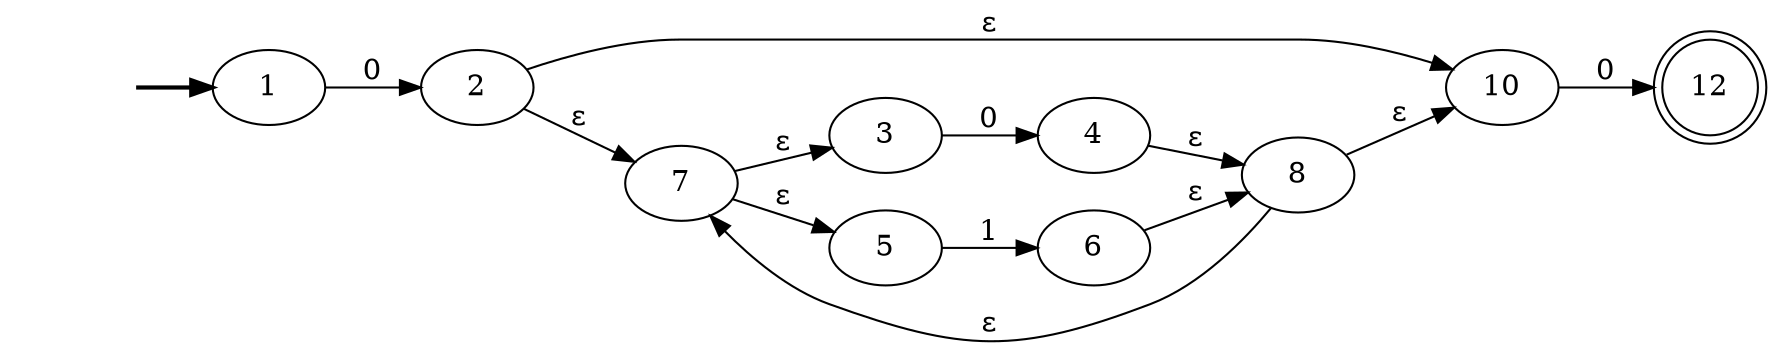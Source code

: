 digraph "AFN#7PreLabB" {
	graph [rankdir=LR]
	fake [style=invisible]
	fake -> 1 [style=bold]
	1 [root=true]
	2
	1 -> 2 [label=0]
	2
	10
	2 -> 10 [label="ε"]
	7
	2 -> 7 [label="ε"]
	10
	12 [shape=doublecircle]
	10 -> 12 [label=0]
	7
	3
	7 -> 3 [label="ε"]
	5
	7 -> 5 [label="ε"]
	12 [shape=doublecircle]
	3
	4
	3 -> 4 [label=0]
	5
	6
	5 -> 6 [label=1]
	4
	8
	4 -> 8 [label="ε"]
	6
	6 -> 8 [label="ε"]
	8
	8 -> 10 [label="ε"]
	8 -> 7 [label="ε"]
}
